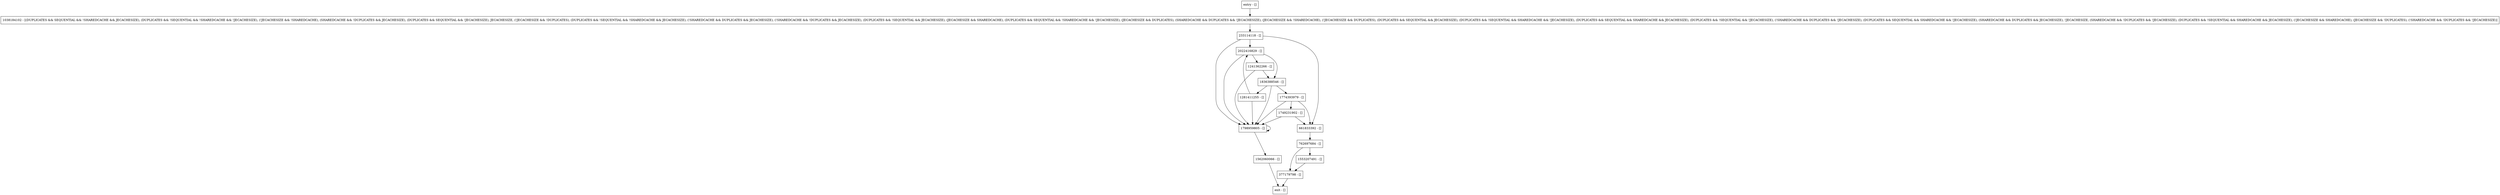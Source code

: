 digraph rangeLockCurrentPosition {
node [shape=record];
2022416829 [label="2022416829 - []"];
1836388546 [label="1836388546 - []"];
233114118 [label="233114118 - []"];
1798959805 [label="1798959805 - []"];
1749231902 [label="1749231902 - []"];
1038184102 [label="1038184102 - [(DUPLICATES && SEQUENTIAL && !SHAREDCACHE && JECACHESIZE), (DUPLICATES && !SEQUENTIAL && !SHAREDCACHE && !JECACHESIZE), (!JECACHESIZE && !SHAREDCACHE), (SHAREDCACHE && !DUPLICATES && JECACHESIZE), (DUPLICATES && SEQUENTIAL && !JECACHESIZE), JECACHESIZE, (!JECACHESIZE && !DUPLICATES), (DUPLICATES && !SEQUENTIAL && !SHAREDCACHE && JECACHESIZE), (!SHAREDCACHE && DUPLICATES && JECACHESIZE), (!SHAREDCACHE && !DUPLICATES && JECACHESIZE), (DUPLICATES && !SEQUENTIAL && JECACHESIZE), (JECACHESIZE && SHAREDCACHE), (DUPLICATES && SEQUENTIAL && !SHAREDCACHE && !JECACHESIZE), (JECACHESIZE && DUPLICATES), (SHAREDCACHE && DUPLICATES && !JECACHESIZE), (JECACHESIZE && !SHAREDCACHE), (!JECACHESIZE && DUPLICATES), (DUPLICATES && SEQUENTIAL && JECACHESIZE), (DUPLICATES && !SEQUENTIAL && SHAREDCACHE && !JECACHESIZE), (DUPLICATES && SEQUENTIAL && SHAREDCACHE && JECACHESIZE), (DUPLICATES && !SEQUENTIAL && !JECACHESIZE), (!SHAREDCACHE && DUPLICATES && !JECACHESIZE), (DUPLICATES && SEQUENTIAL && SHAREDCACHE && !JECACHESIZE), (SHAREDCACHE && DUPLICATES && JECACHESIZE), !JECACHESIZE, (SHAREDCACHE && !DUPLICATES && !JECACHESIZE), (DUPLICATES && !SEQUENTIAL && SHAREDCACHE && JECACHESIZE), (!JECACHESIZE && SHAREDCACHE), (JECACHESIZE && !DUPLICATES), (!SHAREDCACHE && !DUPLICATES && !JECACHESIZE)]"];
1562060066 [label="1562060066 - []"];
377179798 [label="377179798 - []"];
entry [label="entry - []"];
exit [label="exit - []"];
661833392 [label="661833392 - []"];
1241362266 [label="1241362266 - []"];
1553207491 [label="1553207491 - []"];
1774393979 [label="1774393979 - []"];
762697684 [label="762697684 - []"];
1281411255 [label="1281411255 - []"];
entry;
exit;
2022416829 -> 1241362266;
2022416829 -> 1836388546;
2022416829 -> 1798959805;
1836388546 -> 1774393979;
1836388546 -> 1798959805;
1836388546 -> 1281411255;
233114118 -> 2022416829;
233114118 -> 661833392;
233114118 -> 1798959805;
1798959805 -> 1798959805;
1798959805 -> 1562060066;
1749231902 -> 661833392;
1749231902 -> 1798959805;
1038184102 -> 233114118;
1562060066 -> exit;
377179798 -> exit;
entry -> 1038184102;
661833392 -> 762697684;
1241362266 -> 1836388546;
1241362266 -> 1798959805;
1553207491 -> 377179798;
1774393979 -> 661833392;
1774393979 -> 1798959805;
1774393979 -> 1749231902;
762697684 -> 1553207491;
762697684 -> 377179798;
1281411255 -> 2022416829;
1281411255 -> 1798959805;
}
